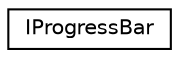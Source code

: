 digraph "Graphical Class Hierarchy"
{
 // LATEX_PDF_SIZE
  edge [fontname="Helvetica",fontsize="10",labelfontname="Helvetica",labelfontsize="10"];
  node [fontname="Helvetica",fontsize="10",shape=record];
  rankdir="LR";
  Node0 [label="IProgressBar",height=0.2,width=0.4,color="black", fillcolor="white", style="filled",URL="$struct_i_progress_bar.html",tooltip=" "];
}

